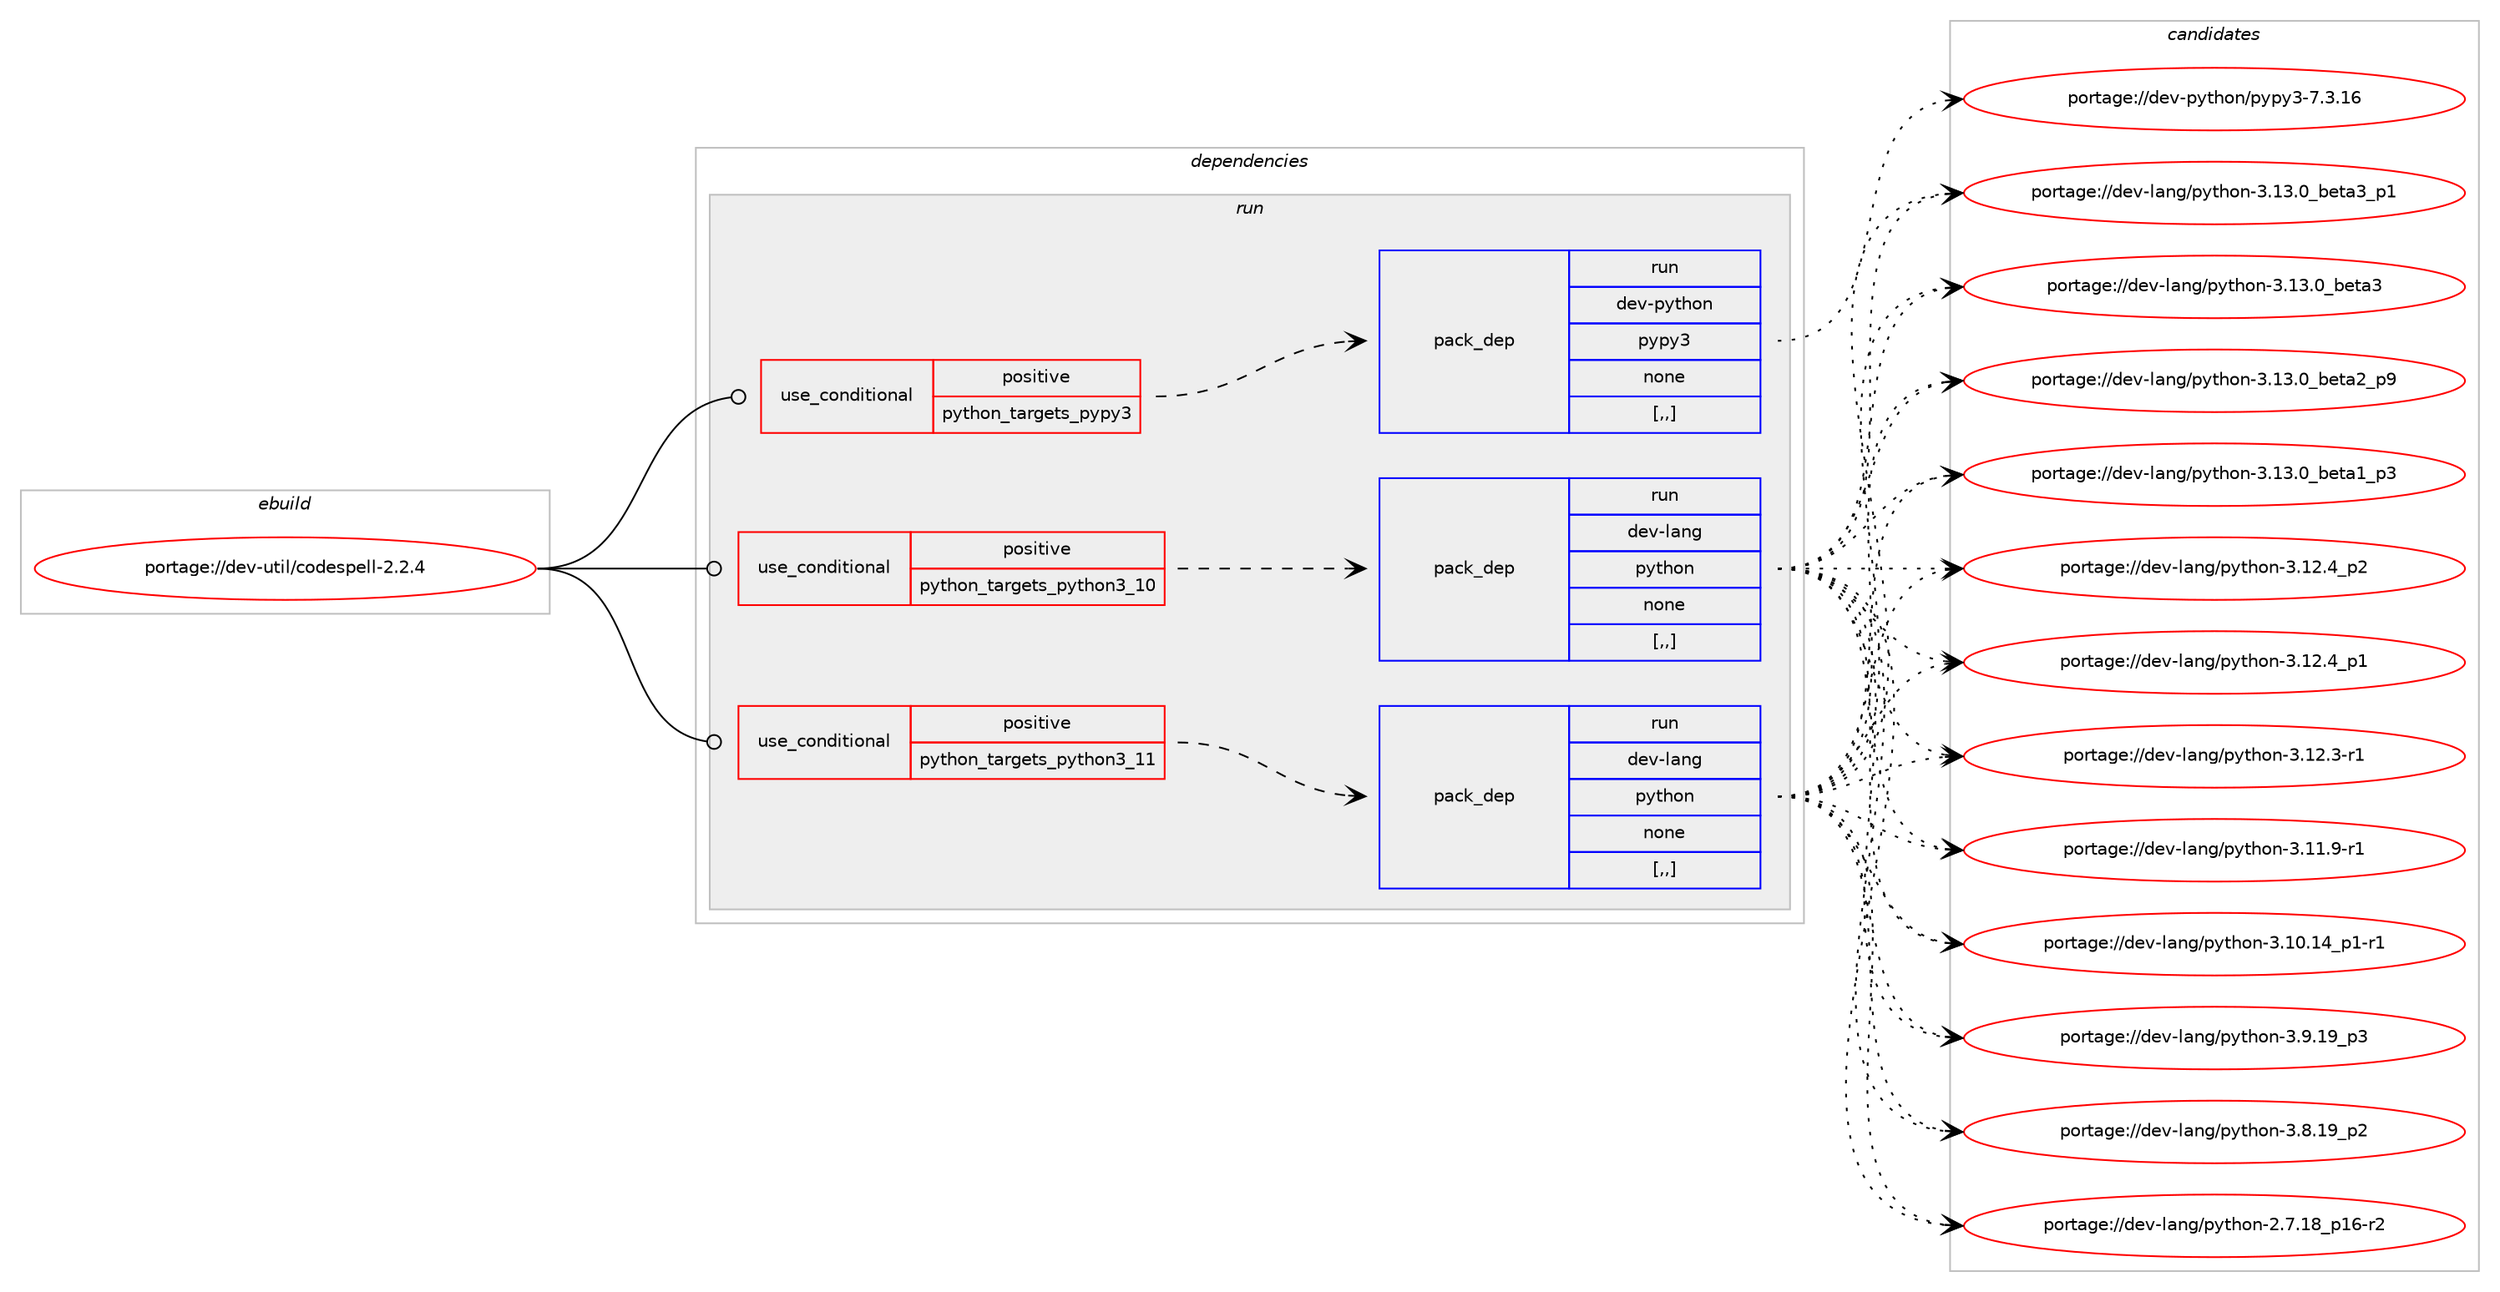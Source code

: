digraph prolog {

# *************
# Graph options
# *************

newrank=true;
concentrate=true;
compound=true;
graph [rankdir=LR,fontname=Helvetica,fontsize=10,ranksep=1.5];#, ranksep=2.5, nodesep=0.2];
edge  [arrowhead=vee];
node  [fontname=Helvetica,fontsize=10];

# **********
# The ebuild
# **********

subgraph cluster_leftcol {
color=gray;
label=<<i>ebuild</i>>;
id [label="portage://dev-util/codespell-2.2.4", color=red, width=4, href="../dev-util/codespell-2.2.4.svg"];
}

# ****************
# The dependencies
# ****************

subgraph cluster_midcol {
color=gray;
label=<<i>dependencies</i>>;
subgraph cluster_compile {
fillcolor="#eeeeee";
style=filled;
label=<<i>compile</i>>;
}
subgraph cluster_compileandrun {
fillcolor="#eeeeee";
style=filled;
label=<<i>compile and run</i>>;
}
subgraph cluster_run {
fillcolor="#eeeeee";
style=filled;
label=<<i>run</i>>;
subgraph cond59328 {
dependency211366 [label=<<TABLE BORDER="0" CELLBORDER="1" CELLSPACING="0" CELLPADDING="4"><TR><TD ROWSPAN="3" CELLPADDING="10">use_conditional</TD></TR><TR><TD>positive</TD></TR><TR><TD>python_targets_pypy3</TD></TR></TABLE>>, shape=none, color=red];
subgraph pack150620 {
dependency211367 [label=<<TABLE BORDER="0" CELLBORDER="1" CELLSPACING="0" CELLPADDING="4" WIDTH="220"><TR><TD ROWSPAN="6" CELLPADDING="30">pack_dep</TD></TR><TR><TD WIDTH="110">run</TD></TR><TR><TD>dev-python</TD></TR><TR><TD>pypy3</TD></TR><TR><TD>none</TD></TR><TR><TD>[,,]</TD></TR></TABLE>>, shape=none, color=blue];
}
dependency211366:e -> dependency211367:w [weight=20,style="dashed",arrowhead="vee"];
}
id:e -> dependency211366:w [weight=20,style="solid",arrowhead="odot"];
subgraph cond59329 {
dependency211368 [label=<<TABLE BORDER="0" CELLBORDER="1" CELLSPACING="0" CELLPADDING="4"><TR><TD ROWSPAN="3" CELLPADDING="10">use_conditional</TD></TR><TR><TD>positive</TD></TR><TR><TD>python_targets_python3_10</TD></TR></TABLE>>, shape=none, color=red];
subgraph pack150621 {
dependency211369 [label=<<TABLE BORDER="0" CELLBORDER="1" CELLSPACING="0" CELLPADDING="4" WIDTH="220"><TR><TD ROWSPAN="6" CELLPADDING="30">pack_dep</TD></TR><TR><TD WIDTH="110">run</TD></TR><TR><TD>dev-lang</TD></TR><TR><TD>python</TD></TR><TR><TD>none</TD></TR><TR><TD>[,,]</TD></TR></TABLE>>, shape=none, color=blue];
}
dependency211368:e -> dependency211369:w [weight=20,style="dashed",arrowhead="vee"];
}
id:e -> dependency211368:w [weight=20,style="solid",arrowhead="odot"];
subgraph cond59330 {
dependency211370 [label=<<TABLE BORDER="0" CELLBORDER="1" CELLSPACING="0" CELLPADDING="4"><TR><TD ROWSPAN="3" CELLPADDING="10">use_conditional</TD></TR><TR><TD>positive</TD></TR><TR><TD>python_targets_python3_11</TD></TR></TABLE>>, shape=none, color=red];
subgraph pack150622 {
dependency211371 [label=<<TABLE BORDER="0" CELLBORDER="1" CELLSPACING="0" CELLPADDING="4" WIDTH="220"><TR><TD ROWSPAN="6" CELLPADDING="30">pack_dep</TD></TR><TR><TD WIDTH="110">run</TD></TR><TR><TD>dev-lang</TD></TR><TR><TD>python</TD></TR><TR><TD>none</TD></TR><TR><TD>[,,]</TD></TR></TABLE>>, shape=none, color=blue];
}
dependency211370:e -> dependency211371:w [weight=20,style="dashed",arrowhead="vee"];
}
id:e -> dependency211370:w [weight=20,style="solid",arrowhead="odot"];
}
}

# **************
# The candidates
# **************

subgraph cluster_choices {
rank=same;
color=gray;
label=<<i>candidates</i>>;

subgraph choice150620 {
color=black;
nodesep=1;
choice10010111845112121116104111110471121211121215145554651464954 [label="portage://dev-python/pypy3-7.3.16", color=red, width=4,href="../dev-python/pypy3-7.3.16.svg"];
dependency211367:e -> choice10010111845112121116104111110471121211121215145554651464954:w [style=dotted,weight="100"];
}
subgraph choice150621 {
color=black;
nodesep=1;
choice10010111845108971101034711212111610411111045514649514648959810111697519511249 [label="portage://dev-lang/python-3.13.0_beta3_p1", color=red, width=4,href="../dev-lang/python-3.13.0_beta3_p1.svg"];
choice1001011184510897110103471121211161041111104551464951464895981011169751 [label="portage://dev-lang/python-3.13.0_beta3", color=red, width=4,href="../dev-lang/python-3.13.0_beta3.svg"];
choice10010111845108971101034711212111610411111045514649514648959810111697509511257 [label="portage://dev-lang/python-3.13.0_beta2_p9", color=red, width=4,href="../dev-lang/python-3.13.0_beta2_p9.svg"];
choice10010111845108971101034711212111610411111045514649514648959810111697499511251 [label="portage://dev-lang/python-3.13.0_beta1_p3", color=red, width=4,href="../dev-lang/python-3.13.0_beta1_p3.svg"];
choice100101118451089711010347112121116104111110455146495046529511250 [label="portage://dev-lang/python-3.12.4_p2", color=red, width=4,href="../dev-lang/python-3.12.4_p2.svg"];
choice100101118451089711010347112121116104111110455146495046529511249 [label="portage://dev-lang/python-3.12.4_p1", color=red, width=4,href="../dev-lang/python-3.12.4_p1.svg"];
choice100101118451089711010347112121116104111110455146495046514511449 [label="portage://dev-lang/python-3.12.3-r1", color=red, width=4,href="../dev-lang/python-3.12.3-r1.svg"];
choice100101118451089711010347112121116104111110455146494946574511449 [label="portage://dev-lang/python-3.11.9-r1", color=red, width=4,href="../dev-lang/python-3.11.9-r1.svg"];
choice100101118451089711010347112121116104111110455146494846495295112494511449 [label="portage://dev-lang/python-3.10.14_p1-r1", color=red, width=4,href="../dev-lang/python-3.10.14_p1-r1.svg"];
choice100101118451089711010347112121116104111110455146574649579511251 [label="portage://dev-lang/python-3.9.19_p3", color=red, width=4,href="../dev-lang/python-3.9.19_p3.svg"];
choice100101118451089711010347112121116104111110455146564649579511250 [label="portage://dev-lang/python-3.8.19_p2", color=red, width=4,href="../dev-lang/python-3.8.19_p2.svg"];
choice100101118451089711010347112121116104111110455046554649569511249544511450 [label="portage://dev-lang/python-2.7.18_p16-r2", color=red, width=4,href="../dev-lang/python-2.7.18_p16-r2.svg"];
dependency211369:e -> choice10010111845108971101034711212111610411111045514649514648959810111697519511249:w [style=dotted,weight="100"];
dependency211369:e -> choice1001011184510897110103471121211161041111104551464951464895981011169751:w [style=dotted,weight="100"];
dependency211369:e -> choice10010111845108971101034711212111610411111045514649514648959810111697509511257:w [style=dotted,weight="100"];
dependency211369:e -> choice10010111845108971101034711212111610411111045514649514648959810111697499511251:w [style=dotted,weight="100"];
dependency211369:e -> choice100101118451089711010347112121116104111110455146495046529511250:w [style=dotted,weight="100"];
dependency211369:e -> choice100101118451089711010347112121116104111110455146495046529511249:w [style=dotted,weight="100"];
dependency211369:e -> choice100101118451089711010347112121116104111110455146495046514511449:w [style=dotted,weight="100"];
dependency211369:e -> choice100101118451089711010347112121116104111110455146494946574511449:w [style=dotted,weight="100"];
dependency211369:e -> choice100101118451089711010347112121116104111110455146494846495295112494511449:w [style=dotted,weight="100"];
dependency211369:e -> choice100101118451089711010347112121116104111110455146574649579511251:w [style=dotted,weight="100"];
dependency211369:e -> choice100101118451089711010347112121116104111110455146564649579511250:w [style=dotted,weight="100"];
dependency211369:e -> choice100101118451089711010347112121116104111110455046554649569511249544511450:w [style=dotted,weight="100"];
}
subgraph choice150622 {
color=black;
nodesep=1;
choice10010111845108971101034711212111610411111045514649514648959810111697519511249 [label="portage://dev-lang/python-3.13.0_beta3_p1", color=red, width=4,href="../dev-lang/python-3.13.0_beta3_p1.svg"];
choice1001011184510897110103471121211161041111104551464951464895981011169751 [label="portage://dev-lang/python-3.13.0_beta3", color=red, width=4,href="../dev-lang/python-3.13.0_beta3.svg"];
choice10010111845108971101034711212111610411111045514649514648959810111697509511257 [label="portage://dev-lang/python-3.13.0_beta2_p9", color=red, width=4,href="../dev-lang/python-3.13.0_beta2_p9.svg"];
choice10010111845108971101034711212111610411111045514649514648959810111697499511251 [label="portage://dev-lang/python-3.13.0_beta1_p3", color=red, width=4,href="../dev-lang/python-3.13.0_beta1_p3.svg"];
choice100101118451089711010347112121116104111110455146495046529511250 [label="portage://dev-lang/python-3.12.4_p2", color=red, width=4,href="../dev-lang/python-3.12.4_p2.svg"];
choice100101118451089711010347112121116104111110455146495046529511249 [label="portage://dev-lang/python-3.12.4_p1", color=red, width=4,href="../dev-lang/python-3.12.4_p1.svg"];
choice100101118451089711010347112121116104111110455146495046514511449 [label="portage://dev-lang/python-3.12.3-r1", color=red, width=4,href="../dev-lang/python-3.12.3-r1.svg"];
choice100101118451089711010347112121116104111110455146494946574511449 [label="portage://dev-lang/python-3.11.9-r1", color=red, width=4,href="../dev-lang/python-3.11.9-r1.svg"];
choice100101118451089711010347112121116104111110455146494846495295112494511449 [label="portage://dev-lang/python-3.10.14_p1-r1", color=red, width=4,href="../dev-lang/python-3.10.14_p1-r1.svg"];
choice100101118451089711010347112121116104111110455146574649579511251 [label="portage://dev-lang/python-3.9.19_p3", color=red, width=4,href="../dev-lang/python-3.9.19_p3.svg"];
choice100101118451089711010347112121116104111110455146564649579511250 [label="portage://dev-lang/python-3.8.19_p2", color=red, width=4,href="../dev-lang/python-3.8.19_p2.svg"];
choice100101118451089711010347112121116104111110455046554649569511249544511450 [label="portage://dev-lang/python-2.7.18_p16-r2", color=red, width=4,href="../dev-lang/python-2.7.18_p16-r2.svg"];
dependency211371:e -> choice10010111845108971101034711212111610411111045514649514648959810111697519511249:w [style=dotted,weight="100"];
dependency211371:e -> choice1001011184510897110103471121211161041111104551464951464895981011169751:w [style=dotted,weight="100"];
dependency211371:e -> choice10010111845108971101034711212111610411111045514649514648959810111697509511257:w [style=dotted,weight="100"];
dependency211371:e -> choice10010111845108971101034711212111610411111045514649514648959810111697499511251:w [style=dotted,weight="100"];
dependency211371:e -> choice100101118451089711010347112121116104111110455146495046529511250:w [style=dotted,weight="100"];
dependency211371:e -> choice100101118451089711010347112121116104111110455146495046529511249:w [style=dotted,weight="100"];
dependency211371:e -> choice100101118451089711010347112121116104111110455146495046514511449:w [style=dotted,weight="100"];
dependency211371:e -> choice100101118451089711010347112121116104111110455146494946574511449:w [style=dotted,weight="100"];
dependency211371:e -> choice100101118451089711010347112121116104111110455146494846495295112494511449:w [style=dotted,weight="100"];
dependency211371:e -> choice100101118451089711010347112121116104111110455146574649579511251:w [style=dotted,weight="100"];
dependency211371:e -> choice100101118451089711010347112121116104111110455146564649579511250:w [style=dotted,weight="100"];
dependency211371:e -> choice100101118451089711010347112121116104111110455046554649569511249544511450:w [style=dotted,weight="100"];
}
}

}
